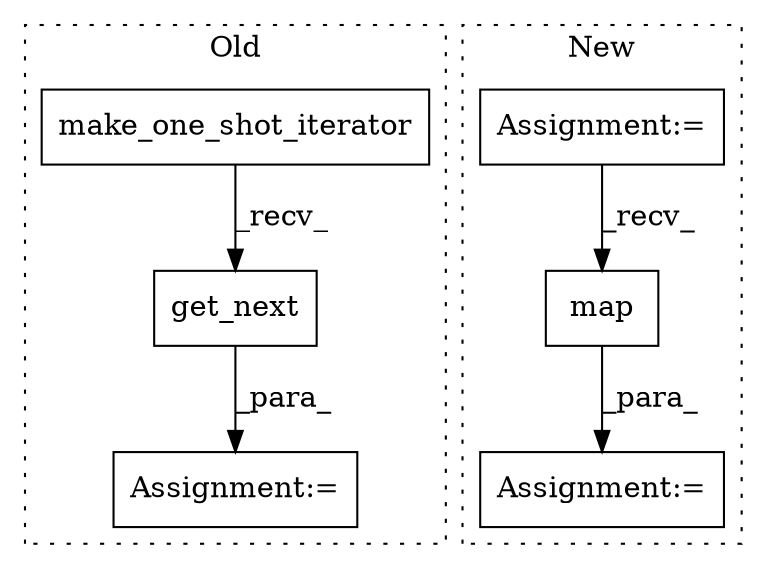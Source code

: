 digraph G {
subgraph cluster0 {
1 [label="get_next" a="32" s="13615" l="10" shape="box"];
3 [label="make_one_shot_iterator" a="32" s="13590" l="24" shape="box"];
4 [label="Assignment:=" a="7" s="13580" l="2" shape="box"];
label = "Old";
style="dotted";
}
subgraph cluster1 {
2 [label="map" a="32" s="13633,13730" l="4,1" shape="box"];
5 [label="Assignment:=" a="7" s="14180" l="1" shape="box"];
6 [label="Assignment:=" a="7" s="13544" l="1" shape="box"];
label = "New";
style="dotted";
}
1 -> 4 [label="_para_"];
2 -> 5 [label="_para_"];
3 -> 1 [label="_recv_"];
6 -> 2 [label="_recv_"];
}